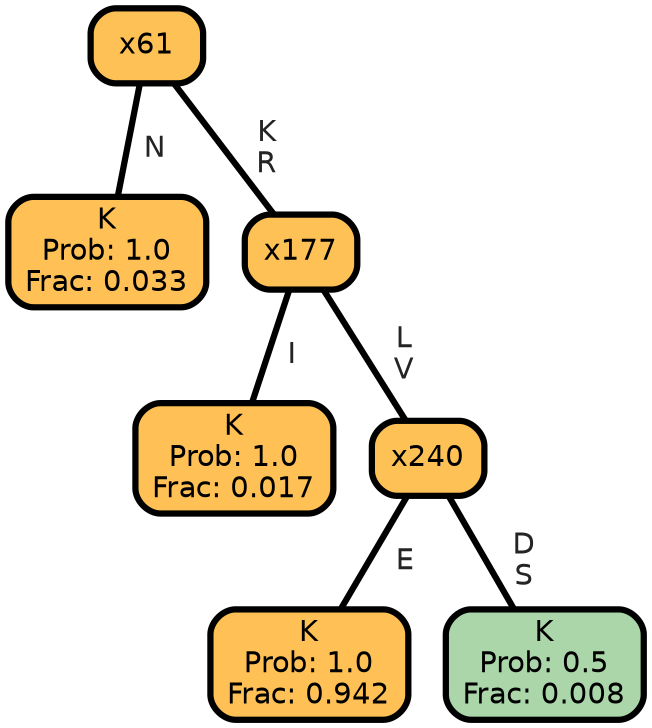 graph Tree {
node [shape=box, style="filled, rounded",color="black",penwidth="3",fontcolor="black",                 fontname=helvetica] ;
graph [ranksep="0 equally", splines=straight,                 bgcolor=transparent, dpi=200] ;
edge [fontname=helvetica, fontweight=bold,fontcolor=grey14,color=black] ;
0 [label="K
Prob: 1.0
Frac: 0.033", fillcolor="#ffc155"] ;
1 [label="x61", fillcolor="#fec155"] ;
2 [label="K
Prob: 1.0
Frac: 0.017", fillcolor="#ffc155"] ;
3 [label="x177", fillcolor="#fec155"] ;
4 [label="K
Prob: 1.0
Frac: 0.942", fillcolor="#ffc155"] ;
5 [label="x240", fillcolor="#fec155"] ;
6 [label="K
Prob: 0.5
Frac: 0.008", fillcolor="#aad6aa"] ;
1 -- 0 [label=" N",penwidth=3] ;
1 -- 3 [label=" K\n R",penwidth=3] ;
3 -- 2 [label=" I",penwidth=3] ;
3 -- 5 [label=" L\n V",penwidth=3] ;
5 -- 4 [label=" E",penwidth=3] ;
5 -- 6 [label=" D\n S",penwidth=3] ;
{rank = same;}}